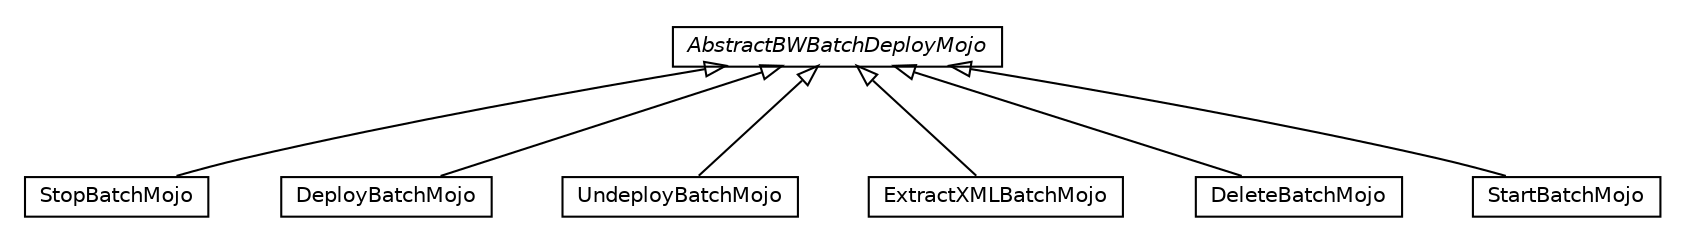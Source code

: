 #!/usr/local/bin/dot
#
# Class diagram 
# Generated by UMLGraph version R5_6-24-gf6e263 (http://www.umlgraph.org/)
#

digraph G {
	edge [fontname="Helvetica",fontsize=10,labelfontname="Helvetica",labelfontsize=10];
	node [fontname="Helvetica",fontsize=10,shape=plaintext];
	nodesep=0.25;
	ranksep=0.5;
	// fr.fastconnect.factory.tibco.bw.maven.deployment.batch.StopBatchMojo
	c427 [label=<<table title="fr.fastconnect.factory.tibco.bw.maven.deployment.batch.StopBatchMojo" border="0" cellborder="1" cellspacing="0" cellpadding="2" port="p" href="./StopBatchMojo.html">
		<tr><td><table border="0" cellspacing="0" cellpadding="1">
<tr><td align="center" balign="center"> StopBatchMojo </td></tr>
		</table></td></tr>
		</table>>, URL="./StopBatchMojo.html", fontname="Helvetica", fontcolor="black", fontsize=10.0];
	// fr.fastconnect.factory.tibco.bw.maven.deployment.batch.DeployBatchMojo
	c428 [label=<<table title="fr.fastconnect.factory.tibco.bw.maven.deployment.batch.DeployBatchMojo" border="0" cellborder="1" cellspacing="0" cellpadding="2" port="p" href="./DeployBatchMojo.html">
		<tr><td><table border="0" cellspacing="0" cellpadding="1">
<tr><td align="center" balign="center"> DeployBatchMojo </td></tr>
		</table></td></tr>
		</table>>, URL="./DeployBatchMojo.html", fontname="Helvetica", fontcolor="black", fontsize=10.0];
	// fr.fastconnect.factory.tibco.bw.maven.deployment.batch.UndeployBatchMojo
	c429 [label=<<table title="fr.fastconnect.factory.tibco.bw.maven.deployment.batch.UndeployBatchMojo" border="0" cellborder="1" cellspacing="0" cellpadding="2" port="p" href="./UndeployBatchMojo.html">
		<tr><td><table border="0" cellspacing="0" cellpadding="1">
<tr><td align="center" balign="center"> UndeployBatchMojo </td></tr>
		</table></td></tr>
		</table>>, URL="./UndeployBatchMojo.html", fontname="Helvetica", fontcolor="black", fontsize=10.0];
	// fr.fastconnect.factory.tibco.bw.maven.deployment.batch.ExtractXMLBatchMojo
	c430 [label=<<table title="fr.fastconnect.factory.tibco.bw.maven.deployment.batch.ExtractXMLBatchMojo" border="0" cellborder="1" cellspacing="0" cellpadding="2" port="p" href="./ExtractXMLBatchMojo.html">
		<tr><td><table border="0" cellspacing="0" cellpadding="1">
<tr><td align="center" balign="center"> ExtractXMLBatchMojo </td></tr>
		</table></td></tr>
		</table>>, URL="./ExtractXMLBatchMojo.html", fontname="Helvetica", fontcolor="black", fontsize=10.0];
	// fr.fastconnect.factory.tibco.bw.maven.deployment.batch.DeleteBatchMojo
	c431 [label=<<table title="fr.fastconnect.factory.tibco.bw.maven.deployment.batch.DeleteBatchMojo" border="0" cellborder="1" cellspacing="0" cellpadding="2" port="p" href="./DeleteBatchMojo.html">
		<tr><td><table border="0" cellspacing="0" cellpadding="1">
<tr><td align="center" balign="center"> DeleteBatchMojo </td></tr>
		</table></td></tr>
		</table>>, URL="./DeleteBatchMojo.html", fontname="Helvetica", fontcolor="black", fontsize=10.0];
	// fr.fastconnect.factory.tibco.bw.maven.deployment.batch.AbstractBWBatchDeployMojo
	c432 [label=<<table title="fr.fastconnect.factory.tibco.bw.maven.deployment.batch.AbstractBWBatchDeployMojo" border="0" cellborder="1" cellspacing="0" cellpadding="2" port="p" href="./AbstractBWBatchDeployMojo.html">
		<tr><td><table border="0" cellspacing="0" cellpadding="1">
<tr><td align="center" balign="center"><font face="Helvetica-Oblique"> AbstractBWBatchDeployMojo </font></td></tr>
		</table></td></tr>
		</table>>, URL="./AbstractBWBatchDeployMojo.html", fontname="Helvetica", fontcolor="black", fontsize=10.0];
	// fr.fastconnect.factory.tibco.bw.maven.deployment.batch.StartBatchMojo
	c433 [label=<<table title="fr.fastconnect.factory.tibco.bw.maven.deployment.batch.StartBatchMojo" border="0" cellborder="1" cellspacing="0" cellpadding="2" port="p" href="./StartBatchMojo.html">
		<tr><td><table border="0" cellspacing="0" cellpadding="1">
<tr><td align="center" balign="center"> StartBatchMojo </td></tr>
		</table></td></tr>
		</table>>, URL="./StartBatchMojo.html", fontname="Helvetica", fontcolor="black", fontsize=10.0];
	//fr.fastconnect.factory.tibco.bw.maven.deployment.batch.StopBatchMojo extends fr.fastconnect.factory.tibco.bw.maven.deployment.batch.AbstractBWBatchDeployMojo
	c432:p -> c427:p [dir=back,arrowtail=empty];
	//fr.fastconnect.factory.tibco.bw.maven.deployment.batch.DeployBatchMojo extends fr.fastconnect.factory.tibco.bw.maven.deployment.batch.AbstractBWBatchDeployMojo
	c432:p -> c428:p [dir=back,arrowtail=empty];
	//fr.fastconnect.factory.tibco.bw.maven.deployment.batch.UndeployBatchMojo extends fr.fastconnect.factory.tibco.bw.maven.deployment.batch.AbstractBWBatchDeployMojo
	c432:p -> c429:p [dir=back,arrowtail=empty];
	//fr.fastconnect.factory.tibco.bw.maven.deployment.batch.ExtractXMLBatchMojo extends fr.fastconnect.factory.tibco.bw.maven.deployment.batch.AbstractBWBatchDeployMojo
	c432:p -> c430:p [dir=back,arrowtail=empty];
	//fr.fastconnect.factory.tibco.bw.maven.deployment.batch.DeleteBatchMojo extends fr.fastconnect.factory.tibco.bw.maven.deployment.batch.AbstractBWBatchDeployMojo
	c432:p -> c431:p [dir=back,arrowtail=empty];
	//fr.fastconnect.factory.tibco.bw.maven.deployment.batch.StartBatchMojo extends fr.fastconnect.factory.tibco.bw.maven.deployment.batch.AbstractBWBatchDeployMojo
	c432:p -> c433:p [dir=back,arrowtail=empty];
}

